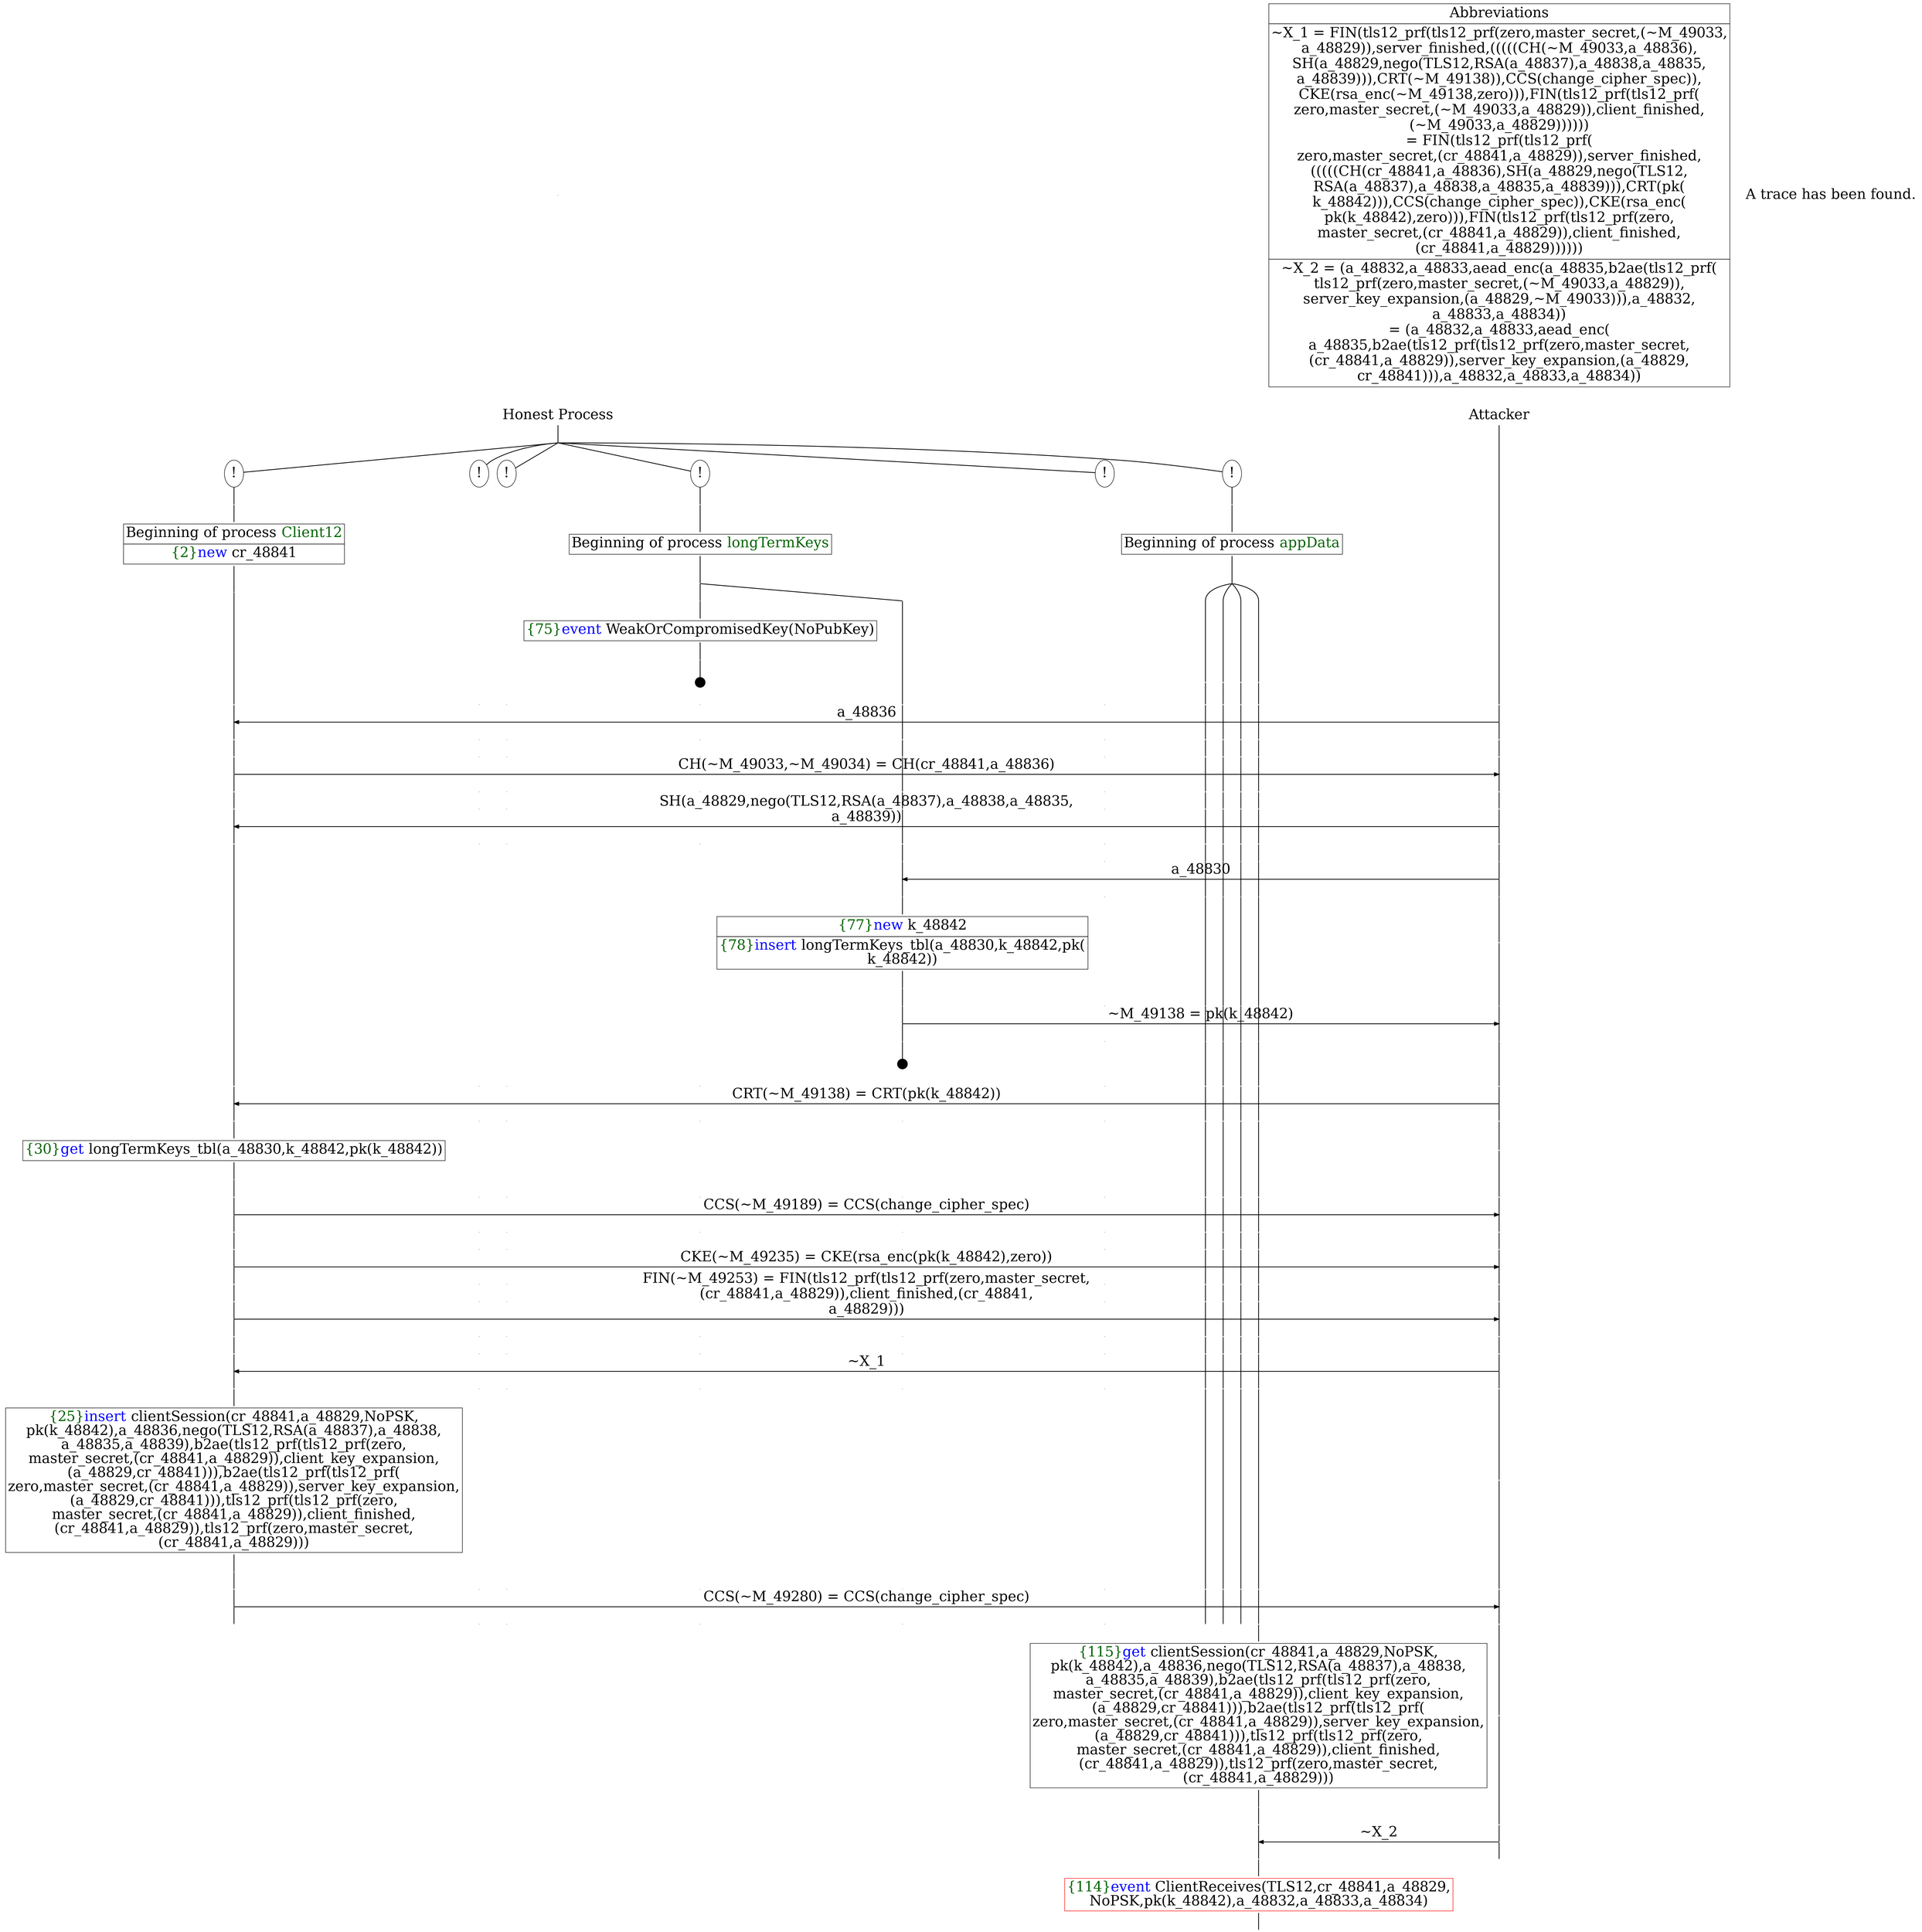 digraph {
graph [ordering = out]
edge [arrowhead = none, penwidth = 1.6, fontsize = 30]
node [shape = point, width = 0, height = 0, fontsize = 30]
Trace<br/>
[label = <A trace has been found.<br/>
>, shape = plaintext]
P0__0 [label = "Honest Process", shape = plaintext]
P__0 [label = "Attacker", shape = plaintext]
Trace -> P0__0 [label = "", style = invisible, weight = 100]{rank = same; P0__0 P__0}
P0__0 -> P0__1 [label = <>, weight = 100]
/*RPar */
P0__1 -> P0_5__1 [label = <>]
P0__1 -> P0_4__1 [label = <>]
P0__1 -> P0_3__1 [label = <>]
P0__1 -> P0_2__1 [label = <>]
P0__1 -> P0_1__1 [label = <>]
P0__1 -> P0_0__1 [label = <>]
P0__1 [label = "", fixedsize = false, width = 0, height = 0, shape = none]
{rank = same; P0_0__1 P0_1__1 P0_2__1 P0_3__1 P0_4__1 P0_5__1}
P0_0__1 [label = "!", shape = ellipse]
P0_0_0__1 [label = "", fixedsize = false, width = 0, height = 0, shape = none]
P0_0__1 -> P0_0_0__1 [label = <>, weight = 100]
P0_0_0__1 -> P0_0_0__2 [label = <>, weight = 100]
P0_0_0__2 [shape = plaintext, label = <<TABLE BORDER="0" CELLBORDER="1" CELLSPACING="0" CELLPADDING="4"> <TR><TD>Beginning of process <FONT COLOR="darkgreen">appData</FONT></TD></TR></TABLE>>]
P0_0_0__2 -> P0_0_0__3 [label = <>, weight = 100]
/*RPar */
P0_0_0__3 -> P0_0_0_3__3 [label = <>]
P0_0_0__3 -> P0_0_0_2__3 [label = <>]
P0_0_0__3 -> P0_0_0_1__3 [label = <>]
P0_0_0__3 -> P0_0_0_0__3 [label = <>]
P0_0_0__3 [label = "", fixedsize = false, width = 0, height = 0, shape = none]
{rank = same; P0_0_0_0__3 P0_0_0_1__3 P0_0_0_2__3 P0_0_0_3__3}
P0_1__1 [label = "!", shape = ellipse]
P0_2__1 [label = "!", shape = ellipse]
P0_2_0__1 [label = "", fixedsize = false, width = 0, height = 0, shape = none]
P0_2__1 -> P0_2_0__1 [label = <>, weight = 100]
P0_2_0__1 -> P0_2_0__2 [label = <>, weight = 100]
P0_2_0__2 [shape = plaintext, label = <<TABLE BORDER="0" CELLBORDER="1" CELLSPACING="0" CELLPADDING="4"> <TR><TD>Beginning of process <FONT COLOR="darkgreen">longTermKeys</FONT></TD></TR></TABLE>>]
P0_2_0__2 -> P0_2_0__3 [label = <>, weight = 100]
/*RPar */
P0_2_0__3 -> P0_2_0_1__3 [label = <>]
P0_2_0__3 -> P0_2_0_0__3 [label = <>]
P0_2_0__3 [label = "", fixedsize = false, width = 0, height = 0, shape = none]
{rank = same; P0_2_0_0__3 P0_2_0_1__3}
P0_2_0_1__3 -> P0_2_0_1__4 [label = <>, weight = 100]
P0_2_0_1__4 [shape = plaintext, label = <<TABLE BORDER="0" CELLBORDER="1" CELLSPACING="0" CELLPADDING="4"> <TR><TD><FONT COLOR="darkgreen">{75}</FONT><FONT COLOR="blue">event</FONT> WeakOrCompromisedKey(NoPubKey)</TD></TR></TABLE>>]
P0_2_0_1__4 -> P0_2_0_1__5 [label = <>, weight = 100]
P0_2_0_1__6 [label = "", width = 0.3, height = 0.3]
P0_2_0_1__5 -> P0_2_0_1__6 [label = <>, weight = 100]
P0_3__1 [label = "!", shape = ellipse]
P0_4__1 [label = "!", shape = ellipse]
P0_5__1 [label = "!", shape = ellipse]
P0_5_0__1 [label = "", fixedsize = false, width = 0, height = 0, shape = none]
P0_5__1 -> P0_5_0__1 [label = <>, weight = 100]
P0_5_0__1 -> P0_5_0__2 [label = <>, weight = 100]
P0_5_0__2 [shape = plaintext, label = <<TABLE BORDER="0" CELLBORDER="1" CELLSPACING="0" CELLPADDING="4"> <TR><TD>Beginning of process <FONT COLOR="darkgreen">Client12</FONT></TD></TR><TR><TD><FONT COLOR="darkgreen">{2}</FONT><FONT COLOR="blue">new </FONT>cr_48841</TD></TR></TABLE>>]
P0_5_0__2 -> P0_5_0__3 [label = <>, weight = 100]
P0_5_0__3 -> P0_5_0__4 [label = <>, weight = 100]
P0_4__2 [label = "", style = invisible]
P0_4__1 -> P0_4__2 [label = <>, weight = 100, style = invisible]
P0_3__2 [label = "", style = invisible]
P0_3__1 -> P0_3__2 [label = <>, weight = 100, style = invisible]
P0_2_0_1__7 [label = "", style = invisible]
P0_2_0_1__6 -> P0_2_0_1__7 [label = <>, weight = 100, style = invisible]
P0_2_0_0__3 -> P0_2_0_0__4 [label = <>, weight = 100]
P0_1__2 [label = "", style = invisible]
P0_1__1 -> P0_1__2 [label = <>, weight = 100, style = invisible]
P0_0_0_3__3 -> P0_0_0_3__4 [label = <>, weight = 100]
P0_0_0_2__3 -> P0_0_0_2__4 [label = <>, weight = 100]
P0_0_0_1__3 -> P0_0_0_1__4 [label = <>, weight = 100]
P0_0_0_0__3 -> P0_0_0_0__4 [label = <>, weight = 100]
P__0 -> P__1 [label = <>, weight = 100]
{rank = same; P__1 P0_0_0_0__4 P0_0_0_1__4 P0_0_0_2__4 P0_0_0_3__4 P0_1__2 P0_2_0_0__4 P0_2_0_1__7 P0_3__2 P0_4__2 P0_5_0__4}
P0_5_0__4 -> P0_5_0__5 [label = <>, weight = 100]
P__1 -> P__2 [label = <>, weight = 100]
{rank = same; P__2 P0_5_0__5}
P0_5_0__5 -> P__2 [label = <a_48836>, dir = back, arrowhead = normal]
P0_5_0__5 -> P0_5_0__6 [label = <>, weight = 100]
P0_4__3 [label = "", style = invisible]
P0_4__2 -> P0_4__3 [label = <>, weight = 100, style = invisible]
P0_3__3 [label = "", style = invisible]
P0_3__2 -> P0_3__3 [label = <>, weight = 100, style = invisible]
P0_2_0_1__8 [label = "", style = invisible]
P0_2_0_1__7 -> P0_2_0_1__8 [label = <>, weight = 100, style = invisible]
P0_2_0_0__4 -> P0_2_0_0__5 [label = <>, weight = 100]
P0_1__3 [label = "", style = invisible]
P0_1__2 -> P0_1__3 [label = <>, weight = 100, style = invisible]
P0_0_0_3__4 -> P0_0_0_3__5 [label = <>, weight = 100]
P0_0_0_2__4 -> P0_0_0_2__5 [label = <>, weight = 100]
P0_0_0_1__4 -> P0_0_0_1__5 [label = <>, weight = 100]
P0_0_0_0__4 -> P0_0_0_0__5 [label = <>, weight = 100]
P__2 -> P__3 [label = <>, weight = 100]
{rank = same; P__3 P0_0_0_0__5 P0_0_0_1__5 P0_0_0_2__5 P0_0_0_3__5 P0_1__3 P0_2_0_0__5 P0_2_0_1__8 P0_3__3 P0_4__3 P0_5_0__6}
P0_5_0__6 -> P0_5_0__7 [label = <>, weight = 100]
P0_4__4 [label = "", style = invisible]
P0_4__3 -> P0_4__4 [label = <>, weight = 100, style = invisible]
P0_3__4 [label = "", style = invisible]
P0_3__3 -> P0_3__4 [label = <>, weight = 100, style = invisible]
P0_2_0_1__9 [label = "", style = invisible]
P0_2_0_1__8 -> P0_2_0_1__9 [label = <>, weight = 100, style = invisible]
P0_2_0_0__5 -> P0_2_0_0__6 [label = <>, weight = 100]
P0_1__4 [label = "", style = invisible]
P0_1__3 -> P0_1__4 [label = <>, weight = 100, style = invisible]
P0_0_0_3__5 -> P0_0_0_3__6 [label = <>, weight = 100]
P0_0_0_2__5 -> P0_0_0_2__6 [label = <>, weight = 100]
P0_0_0_1__5 -> P0_0_0_1__6 [label = <>, weight = 100]
P0_0_0_0__5 -> P0_0_0_0__6 [label = <>, weight = 100]
P__3 -> P__4 [label = <>, weight = 100]
{rank = same; P__4 P0_0_0_0__6 P0_0_0_1__6 P0_0_0_2__6 P0_0_0_3__6 P0_1__4 P0_2_0_0__6 P0_2_0_1__9 P0_3__4 P0_4__4 P0_5_0__7}
P0_5_0__7 -> P0_5_0__8 [label = <>, weight = 100]
P__4 -> P__5 [label = <>, weight = 100]
{rank = same; P__5 P0_5_0__8}
P0_5_0__8 -> P__5 [label = <CH(~M_49033,~M_49034) = CH(cr_48841,a_48836)>, arrowhead = normal]
P0_5_0__8 -> P0_5_0__9 [label = <>, weight = 100]
P0_4__5 [label = "", style = invisible]
P0_4__4 -> P0_4__5 [label = <>, weight = 100, style = invisible]
P0_3__5 [label = "", style = invisible]
P0_3__4 -> P0_3__5 [label = <>, weight = 100, style = invisible]
P0_2_0_1__10 [label = "", style = invisible]
P0_2_0_1__9 -> P0_2_0_1__10 [label = <>, weight = 100, style = invisible]
P0_2_0_0__6 -> P0_2_0_0__7 [label = <>, weight = 100]
P0_1__5 [label = "", style = invisible]
P0_1__4 -> P0_1__5 [label = <>, weight = 100, style = invisible]
P0_0_0_3__6 -> P0_0_0_3__7 [label = <>, weight = 100]
P0_0_0_2__6 -> P0_0_0_2__7 [label = <>, weight = 100]
P0_0_0_1__6 -> P0_0_0_1__7 [label = <>, weight = 100]
P0_0_0_0__6 -> P0_0_0_0__7 [label = <>, weight = 100]
P__5 -> P__6 [label = <>, weight = 100]
{rank = same; P__6 P0_0_0_0__7 P0_0_0_1__7 P0_0_0_2__7 P0_0_0_3__7 P0_1__5 P0_2_0_0__7 P0_2_0_1__10 P0_3__5 P0_4__5 P0_5_0__9}
P0_5_0__9 -> P0_5_0__10 [label = <>, weight = 100]
P0_4__6 [label = "", style = invisible]
P0_4__5 -> P0_4__6 [label = <>, weight = 100, style = invisible]
P0_3__6 [label = "", style = invisible]
P0_3__5 -> P0_3__6 [label = <>, weight = 100, style = invisible]
P0_2_0_1__11 [label = "", style = invisible]
P0_2_0_1__10 -> P0_2_0_1__11 [label = <>, weight = 100, style = invisible]
P0_2_0_0__7 -> P0_2_0_0__8 [label = <>, weight = 100]
P0_1__6 [label = "", style = invisible]
P0_1__5 -> P0_1__6 [label = <>, weight = 100, style = invisible]
P0_0_0_3__7 -> P0_0_0_3__8 [label = <>, weight = 100]
P0_0_0_2__7 -> P0_0_0_2__8 [label = <>, weight = 100]
P0_0_0_1__7 -> P0_0_0_1__8 [label = <>, weight = 100]
P0_0_0_0__7 -> P0_0_0_0__8 [label = <>, weight = 100]
P__6 -> P__7 [label = <>, weight = 100]
{rank = same; P__7 P0_0_0_0__8 P0_0_0_1__8 P0_0_0_2__8 P0_0_0_3__8 P0_1__6 P0_2_0_0__8 P0_2_0_1__11 P0_3__6 P0_4__6 P0_5_0__10}
P0_5_0__10 -> P0_5_0__11 [label = <>, weight = 100]
P__7 -> P__8 [label = <>, weight = 100]
{rank = same; P__8 P0_5_0__11}
P0_5_0__11 -> P__8 [label = <SH(a_48829,nego(TLS12,RSA(a_48837),a_48838,a_48835,<br/>
a_48839))>, dir = back, arrowhead = normal]
P0_5_0__11 -> P0_5_0__12 [label = <>, weight = 100]
P0_4__7 [label = "", style = invisible]
P0_4__6 -> P0_4__7 [label = <>, weight = 100, style = invisible]
P0_3__7 [label = "", style = invisible]
P0_3__6 -> P0_3__7 [label = <>, weight = 100, style = invisible]
P0_2_0_1__12 [label = "", style = invisible]
P0_2_0_1__11 -> P0_2_0_1__12 [label = <>, weight = 100, style = invisible]
P0_2_0_0__8 -> P0_2_0_0__9 [label = <>, weight = 100]
P0_1__7 [label = "", style = invisible]
P0_1__6 -> P0_1__7 [label = <>, weight = 100, style = invisible]
P0_0_0_3__8 -> P0_0_0_3__9 [label = <>, weight = 100]
P0_0_0_2__8 -> P0_0_0_2__9 [label = <>, weight = 100]
P0_0_0_1__8 -> P0_0_0_1__9 [label = <>, weight = 100]
P0_0_0_0__8 -> P0_0_0_0__9 [label = <>, weight = 100]
P__8 -> P__9 [label = <>, weight = 100]
{rank = same; P__9 P0_0_0_0__9 P0_0_0_1__9 P0_0_0_2__9 P0_0_0_3__9 P0_1__7 P0_2_0_0__9 P0_2_0_1__12 P0_3__7 P0_4__7 P0_5_0__12}
P0_2_0_0__9 -> P0_2_0_0__10 [label = <>, weight = 100]
P0_1__8 [label = "", style = invisible]
P0_1__7 -> P0_1__8 [label = <>, weight = 100, style = invisible]
P0_0_0_3__9 -> P0_0_0_3__10 [label = <>, weight = 100]
P0_0_0_2__9 -> P0_0_0_2__10 [label = <>, weight = 100]
P0_0_0_1__9 -> P0_0_0_1__10 [label = <>, weight = 100]
P0_0_0_0__9 -> P0_0_0_0__10 [label = <>, weight = 100]
P__9 -> P__10 [label = <>, weight = 100]
{rank = same; P__10 P0_0_0_0__10 P0_0_0_1__10 P0_0_0_2__10 P0_0_0_3__10 P0_1__8 P0_2_0_0__10}
P0_2_0_0__10 -> P0_2_0_0__11 [label = <>, weight = 100]
P__10 -> P__11 [label = <>, weight = 100]
{rank = same; P__11 P0_2_0_0__11}
P0_2_0_0__11 -> P__11 [label = <a_48830>, dir = back, arrowhead = normal]
P0_2_0_0__11 -> P0_2_0_0__12 [label = <>, weight = 100]
P0_1__9 [label = "", style = invisible]
P0_1__8 -> P0_1__9 [label = <>, weight = 100, style = invisible]
P0_0_0_3__10 -> P0_0_0_3__11 [label = <>, weight = 100]
P0_0_0_2__10 -> P0_0_0_2__11 [label = <>, weight = 100]
P0_0_0_1__10 -> P0_0_0_1__11 [label = <>, weight = 100]
P0_0_0_0__10 -> P0_0_0_0__11 [label = <>, weight = 100]
P__11 -> P__12 [label = <>, weight = 100]
{rank = same; P__12 P0_0_0_0__11 P0_0_0_1__11 P0_0_0_2__11 P0_0_0_3__11 P0_1__9 P0_2_0_0__12}
P0_2_0_0__12 -> P0_2_0_0__13 [label = <>, weight = 100]
P0_2_0_0__13 [shape = plaintext, label = <<TABLE BORDER="0" CELLBORDER="1" CELLSPACING="0" CELLPADDING="4"> <TR><TD><FONT COLOR="darkgreen">{77}</FONT><FONT COLOR="blue">new </FONT>k_48842</TD></TR><TR><TD><FONT COLOR="darkgreen">{78}</FONT><FONT COLOR="blue">insert </FONT>longTermKeys_tbl(a_48830,k_48842,pk(<br/>
k_48842))</TD></TR></TABLE>>]
P0_2_0_0__13 -> P0_2_0_0__14 [label = <>, weight = 100]
P__12 -> P__13 [label = <>, weight = 100]
{rank = same; P__13 P0_2_0_0__13}
P0_2_0_0__14 -> P0_2_0_0__15 [label = <>, weight = 100]
P0_1__10 [label = "", style = invisible]
P0_1__9 -> P0_1__10 [label = <>, weight = 100, style = invisible]
P0_0_0_3__11 -> P0_0_0_3__12 [label = <>, weight = 100]
P0_0_0_2__11 -> P0_0_0_2__12 [label = <>, weight = 100]
P0_0_0_1__11 -> P0_0_0_1__12 [label = <>, weight = 100]
P0_0_0_0__11 -> P0_0_0_0__12 [label = <>, weight = 100]
P__13 -> P__14 [label = <>, weight = 100]
{rank = same; P__14 P0_0_0_0__12 P0_0_0_1__12 P0_0_0_2__12 P0_0_0_3__12 P0_1__10 P0_2_0_0__15}
P0_2_0_0__15 -> P0_2_0_0__16 [label = <>, weight = 100]
P__14 -> P__15 [label = <>, weight = 100]
{rank = same; P__15 P0_2_0_0__16}
P0_2_0_0__16 -> P__15 [label = <~M_49138 = pk(k_48842)>, arrowhead = normal]
P0_2_0_0__16 -> P0_2_0_0__17 [label = <>, weight = 100]
P0_1__11 [label = "", style = invisible]
P0_1__10 -> P0_1__11 [label = <>, weight = 100, style = invisible]
P0_0_0_3__12 -> P0_0_0_3__13 [label = <>, weight = 100]
P0_0_0_2__12 -> P0_0_0_2__13 [label = <>, weight = 100]
P0_0_0_1__12 -> P0_0_0_1__13 [label = <>, weight = 100]
P0_0_0_0__12 -> P0_0_0_0__13 [label = <>, weight = 100]
P__15 -> P__16 [label = <>, weight = 100]
{rank = same; P__16 P0_0_0_0__13 P0_0_0_1__13 P0_0_0_2__13 P0_0_0_3__13 P0_1__11 P0_2_0_0__17}
P0_2_0_0__18 [label = "", width = 0.3, height = 0.3]
P0_2_0_0__17 -> P0_2_0_0__18 [label = <>, weight = 100]
P0_5_0__12 -> P0_5_0__13 [label = <>, weight = 100]
P0_4__8 [label = "", style = invisible]
P0_4__7 -> P0_4__8 [label = <>, weight = 100, style = invisible]
P0_3__8 [label = "", style = invisible]
P0_3__7 -> P0_3__8 [label = <>, weight = 100, style = invisible]
P0_2_0_1__13 [label = "", style = invisible]
P0_2_0_1__12 -> P0_2_0_1__13 [label = <>, weight = 100, style = invisible]
P0_2_0_0__19 [label = "", style = invisible]
P0_2_0_0__18 -> P0_2_0_0__19 [label = <>, weight = 100, style = invisible]
P0_1__12 [label = "", style = invisible]
P0_1__11 -> P0_1__12 [label = <>, weight = 100, style = invisible]
P0_0_0_3__13 -> P0_0_0_3__14 [label = <>, weight = 100]
P0_0_0_2__13 -> P0_0_0_2__14 [label = <>, weight = 100]
P0_0_0_1__13 -> P0_0_0_1__14 [label = <>, weight = 100]
P0_0_0_0__13 -> P0_0_0_0__14 [label = <>, weight = 100]
P__16 -> P__17 [label = <>, weight = 100]
{rank = same; P__17 P0_0_0_0__14 P0_0_0_1__14 P0_0_0_2__14 P0_0_0_3__14 P0_1__12 P0_2_0_0__19 P0_2_0_1__13 P0_3__8 P0_4__8 P0_5_0__13}
P0_5_0__13 -> P0_5_0__14 [label = <>, weight = 100]
P__17 -> P__18 [label = <>, weight = 100]
{rank = same; P__18 P0_5_0__14}
P0_5_0__14 -> P__18 [label = <CRT(~M_49138) = CRT(pk(k_48842))>, dir = back, arrowhead = normal]
P0_5_0__14 -> P0_5_0__15 [label = <>, weight = 100]
P0_4__9 [label = "", style = invisible]
P0_4__8 -> P0_4__9 [label = <>, weight = 100, style = invisible]
P0_3__9 [label = "", style = invisible]
P0_3__8 -> P0_3__9 [label = <>, weight = 100, style = invisible]
P0_2_0_1__14 [label = "", style = invisible]
P0_2_0_1__13 -> P0_2_0_1__14 [label = <>, weight = 100, style = invisible]
P0_2_0_0__20 [label = "", style = invisible]
P0_2_0_0__19 -> P0_2_0_0__20 [label = <>, weight = 100, style = invisible]
P0_1__13 [label = "", style = invisible]
P0_1__12 -> P0_1__13 [label = <>, weight = 100, style = invisible]
P0_0_0_3__14 -> P0_0_0_3__15 [label = <>, weight = 100]
P0_0_0_2__14 -> P0_0_0_2__15 [label = <>, weight = 100]
P0_0_0_1__14 -> P0_0_0_1__15 [label = <>, weight = 100]
P0_0_0_0__14 -> P0_0_0_0__15 [label = <>, weight = 100]
P__18 -> P__19 [label = <>, weight = 100]
{rank = same; P__19 P0_0_0_0__15 P0_0_0_1__15 P0_0_0_2__15 P0_0_0_3__15 P0_1__13 P0_2_0_0__20 P0_2_0_1__14 P0_3__9 P0_4__9 P0_5_0__15}
P0_5_0__15 -> P0_5_0__16 [label = <>, weight = 100]
P0_5_0__16 [shape = plaintext, label = <<TABLE BORDER="0" CELLBORDER="1" CELLSPACING="0" CELLPADDING="4"> <TR><TD><FONT COLOR="darkgreen">{30}</FONT><FONT COLOR="blue">get </FONT>longTermKeys_tbl(a_48830,k_48842,pk(k_48842))<br/>
</TD></TR></TABLE>>]
P0_5_0__16 -> P0_5_0__17 [label = <>, weight = 100]
P__19 -> P__20 [label = <>, weight = 100]
{rank = same; P__20 P0_5_0__16}
P0_5_0__17 -> P0_5_0__18 [label = <>, weight = 100]
P0_4__10 [label = "", style = invisible]
P0_4__9 -> P0_4__10 [label = <>, weight = 100, style = invisible]
P0_3__10 [label = "", style = invisible]
P0_3__9 -> P0_3__10 [label = <>, weight = 100, style = invisible]
P0_2_0_1__15 [label = "", style = invisible]
P0_2_0_1__14 -> P0_2_0_1__15 [label = <>, weight = 100, style = invisible]
P0_2_0_0__21 [label = "", style = invisible]
P0_2_0_0__20 -> P0_2_0_0__21 [label = <>, weight = 100, style = invisible]
P0_1__14 [label = "", style = invisible]
P0_1__13 -> P0_1__14 [label = <>, weight = 100, style = invisible]
P0_0_0_3__15 -> P0_0_0_3__16 [label = <>, weight = 100]
P0_0_0_2__15 -> P0_0_0_2__16 [label = <>, weight = 100]
P0_0_0_1__15 -> P0_0_0_1__16 [label = <>, weight = 100]
P0_0_0_0__15 -> P0_0_0_0__16 [label = <>, weight = 100]
P__20 -> P__21 [label = <>, weight = 100]
{rank = same; P__21 P0_0_0_0__16 P0_0_0_1__16 P0_0_0_2__16 P0_0_0_3__16 P0_1__14 P0_2_0_0__21 P0_2_0_1__15 P0_3__10 P0_4__10 P0_5_0__18}
P0_5_0__18 -> P0_5_0__19 [label = <>, weight = 100]
P__21 -> P__22 [label = <>, weight = 100]
{rank = same; P__22 P0_5_0__19}
P0_5_0__19 -> P__22 [label = <CCS(~M_49189) = CCS(change_cipher_spec)>, arrowhead = normal]
P0_5_0__19 -> P0_5_0__20 [label = <>, weight = 100]
P0_4__11 [label = "", style = invisible]
P0_4__10 -> P0_4__11 [label = <>, weight = 100, style = invisible]
P0_3__11 [label = "", style = invisible]
P0_3__10 -> P0_3__11 [label = <>, weight = 100, style = invisible]
P0_2_0_1__16 [label = "", style = invisible]
P0_2_0_1__15 -> P0_2_0_1__16 [label = <>, weight = 100, style = invisible]
P0_2_0_0__22 [label = "", style = invisible]
P0_2_0_0__21 -> P0_2_0_0__22 [label = <>, weight = 100, style = invisible]
P0_1__15 [label = "", style = invisible]
P0_1__14 -> P0_1__15 [label = <>, weight = 100, style = invisible]
P0_0_0_3__16 -> P0_0_0_3__17 [label = <>, weight = 100]
P0_0_0_2__16 -> P0_0_0_2__17 [label = <>, weight = 100]
P0_0_0_1__16 -> P0_0_0_1__17 [label = <>, weight = 100]
P0_0_0_0__16 -> P0_0_0_0__17 [label = <>, weight = 100]
P__22 -> P__23 [label = <>, weight = 100]
{rank = same; P__23 P0_0_0_0__17 P0_0_0_1__17 P0_0_0_2__17 P0_0_0_3__17 P0_1__15 P0_2_0_0__22 P0_2_0_1__16 P0_3__11 P0_4__11 P0_5_0__20}
P0_5_0__20 -> P0_5_0__21 [label = <>, weight = 100]
P0_4__12 [label = "", style = invisible]
P0_4__11 -> P0_4__12 [label = <>, weight = 100, style = invisible]
P0_3__12 [label = "", style = invisible]
P0_3__11 -> P0_3__12 [label = <>, weight = 100, style = invisible]
P0_2_0_1__17 [label = "", style = invisible]
P0_2_0_1__16 -> P0_2_0_1__17 [label = <>, weight = 100, style = invisible]
P0_2_0_0__23 [label = "", style = invisible]
P0_2_0_0__22 -> P0_2_0_0__23 [label = <>, weight = 100, style = invisible]
P0_1__16 [label = "", style = invisible]
P0_1__15 -> P0_1__16 [label = <>, weight = 100, style = invisible]
P0_0_0_3__17 -> P0_0_0_3__18 [label = <>, weight = 100]
P0_0_0_2__17 -> P0_0_0_2__18 [label = <>, weight = 100]
P0_0_0_1__17 -> P0_0_0_1__18 [label = <>, weight = 100]
P0_0_0_0__17 -> P0_0_0_0__18 [label = <>, weight = 100]
P__23 -> P__24 [label = <>, weight = 100]
{rank = same; P__24 P0_0_0_0__18 P0_0_0_1__18 P0_0_0_2__18 P0_0_0_3__18 P0_1__16 P0_2_0_0__23 P0_2_0_1__17 P0_3__12 P0_4__12 P0_5_0__21}
P0_5_0__21 -> P0_5_0__22 [label = <>, weight = 100]
P__24 -> P__25 [label = <>, weight = 100]
{rank = same; P__25 P0_5_0__22}
P0_5_0__22 -> P__25 [label = <CKE(~M_49235) = CKE(rsa_enc(pk(k_48842),zero))>, arrowhead = normal]
P0_5_0__22 -> P0_5_0__23 [label = <>, weight = 100]
P0_4__13 [label = "", style = invisible]
P0_4__12 -> P0_4__13 [label = <>, weight = 100, style = invisible]
P0_3__13 [label = "", style = invisible]
P0_3__12 -> P0_3__13 [label = <>, weight = 100, style = invisible]
P0_2_0_1__18 [label = "", style = invisible]
P0_2_0_1__17 -> P0_2_0_1__18 [label = <>, weight = 100, style = invisible]
P0_2_0_0__24 [label = "", style = invisible]
P0_2_0_0__23 -> P0_2_0_0__24 [label = <>, weight = 100, style = invisible]
P0_1__17 [label = "", style = invisible]
P0_1__16 -> P0_1__17 [label = <>, weight = 100, style = invisible]
P0_0_0_3__18 -> P0_0_0_3__19 [label = <>, weight = 100]
P0_0_0_2__18 -> P0_0_0_2__19 [label = <>, weight = 100]
P0_0_0_1__18 -> P0_0_0_1__19 [label = <>, weight = 100]
P0_0_0_0__18 -> P0_0_0_0__19 [label = <>, weight = 100]
P__25 -> P__26 [label = <>, weight = 100]
{rank = same; P__26 P0_0_0_0__19 P0_0_0_1__19 P0_0_0_2__19 P0_0_0_3__19 P0_1__17 P0_2_0_0__24 P0_2_0_1__18 P0_3__13 P0_4__13 P0_5_0__23}
P0_5_0__23 -> P0_5_0__24 [label = <>, weight = 100]
P0_4__14 [label = "", style = invisible]
P0_4__13 -> P0_4__14 [label = <>, weight = 100, style = invisible]
P0_3__14 [label = "", style = invisible]
P0_3__13 -> P0_3__14 [label = <>, weight = 100, style = invisible]
P0_2_0_1__19 [label = "", style = invisible]
P0_2_0_1__18 -> P0_2_0_1__19 [label = <>, weight = 100, style = invisible]
P0_2_0_0__25 [label = "", style = invisible]
P0_2_0_0__24 -> P0_2_0_0__25 [label = <>, weight = 100, style = invisible]
P0_1__18 [label = "", style = invisible]
P0_1__17 -> P0_1__18 [label = <>, weight = 100, style = invisible]
P0_0_0_3__19 -> P0_0_0_3__20 [label = <>, weight = 100]
P0_0_0_2__19 -> P0_0_0_2__20 [label = <>, weight = 100]
P0_0_0_1__19 -> P0_0_0_1__20 [label = <>, weight = 100]
P0_0_0_0__19 -> P0_0_0_0__20 [label = <>, weight = 100]
P__26 -> P__27 [label = <>, weight = 100]
{rank = same; P__27 P0_0_0_0__20 P0_0_0_1__20 P0_0_0_2__20 P0_0_0_3__20 P0_1__18 P0_2_0_0__25 P0_2_0_1__19 P0_3__14 P0_4__14 P0_5_0__24}
P0_5_0__24 -> P0_5_0__25 [label = <>, weight = 100]
P__27 -> P__28 [label = <>, weight = 100]
{rank = same; P__28 P0_5_0__25}
P0_5_0__25 -> P__28 [label = <FIN(~M_49253) = FIN(tls12_prf(tls12_prf(zero,master_secret,<br/>
(cr_48841,a_48829)),client_finished,(cr_48841,<br/>
a_48829)))>, arrowhead = normal]
P0_5_0__25 -> P0_5_0__26 [label = <>, weight = 100]
P0_4__15 [label = "", style = invisible]
P0_4__14 -> P0_4__15 [label = <>, weight = 100, style = invisible]
P0_3__15 [label = "", style = invisible]
P0_3__14 -> P0_3__15 [label = <>, weight = 100, style = invisible]
P0_2_0_1__20 [label = "", style = invisible]
P0_2_0_1__19 -> P0_2_0_1__20 [label = <>, weight = 100, style = invisible]
P0_2_0_0__26 [label = "", style = invisible]
P0_2_0_0__25 -> P0_2_0_0__26 [label = <>, weight = 100, style = invisible]
P0_1__19 [label = "", style = invisible]
P0_1__18 -> P0_1__19 [label = <>, weight = 100, style = invisible]
P0_0_0_3__20 -> P0_0_0_3__21 [label = <>, weight = 100]
P0_0_0_2__20 -> P0_0_0_2__21 [label = <>, weight = 100]
P0_0_0_1__20 -> P0_0_0_1__21 [label = <>, weight = 100]
P0_0_0_0__20 -> P0_0_0_0__21 [label = <>, weight = 100]
P__28 -> P__29 [label = <>, weight = 100]
{rank = same; P__29 P0_0_0_0__21 P0_0_0_1__21 P0_0_0_2__21 P0_0_0_3__21 P0_1__19 P0_2_0_0__26 P0_2_0_1__20 P0_3__15 P0_4__15 P0_5_0__26}
P0_5_0__26 -> P0_5_0__27 [label = <>, weight = 100]
P0_4__16 [label = "", style = invisible]
P0_4__15 -> P0_4__16 [label = <>, weight = 100, style = invisible]
P0_3__16 [label = "", style = invisible]
P0_3__15 -> P0_3__16 [label = <>, weight = 100, style = invisible]
P0_2_0_1__21 [label = "", style = invisible]
P0_2_0_1__20 -> P0_2_0_1__21 [label = <>, weight = 100, style = invisible]
P0_2_0_0__27 [label = "", style = invisible]
P0_2_0_0__26 -> P0_2_0_0__27 [label = <>, weight = 100, style = invisible]
P0_1__20 [label = "", style = invisible]
P0_1__19 -> P0_1__20 [label = <>, weight = 100, style = invisible]
P0_0_0_3__21 -> P0_0_0_3__22 [label = <>, weight = 100]
P0_0_0_2__21 -> P0_0_0_2__22 [label = <>, weight = 100]
P0_0_0_1__21 -> P0_0_0_1__22 [label = <>, weight = 100]
P0_0_0_0__21 -> P0_0_0_0__22 [label = <>, weight = 100]
P__29 -> P__30 [label = <>, weight = 100]
{rank = same; P__30 P0_0_0_0__22 P0_0_0_1__22 P0_0_0_2__22 P0_0_0_3__22 P0_1__20 P0_2_0_0__27 P0_2_0_1__21 P0_3__16 P0_4__16 P0_5_0__27}
P0_5_0__27 -> P0_5_0__28 [label = <>, weight = 100]
P__30 -> P__31 [label = <>, weight = 100]
{rank = same; P__31 P0_5_0__28}
P0_5_0__28 -> P__31 [label = <~X_1>, dir = back, arrowhead = normal]
P0_5_0__28 -> P0_5_0__29 [label = <>, weight = 100]
P0_4__17 [label = "", style = invisible]
P0_4__16 -> P0_4__17 [label = <>, weight = 100, style = invisible]
P0_3__17 [label = "", style = invisible]
P0_3__16 -> P0_3__17 [label = <>, weight = 100, style = invisible]
P0_2_0_1__22 [label = "", style = invisible]
P0_2_0_1__21 -> P0_2_0_1__22 [label = <>, weight = 100, style = invisible]
P0_2_0_0__28 [label = "", style = invisible]
P0_2_0_0__27 -> P0_2_0_0__28 [label = <>, weight = 100, style = invisible]
P0_1__21 [label = "", style = invisible]
P0_1__20 -> P0_1__21 [label = <>, weight = 100, style = invisible]
P0_0_0_3__22 -> P0_0_0_3__23 [label = <>, weight = 100]
P0_0_0_2__22 -> P0_0_0_2__23 [label = <>, weight = 100]
P0_0_0_1__22 -> P0_0_0_1__23 [label = <>, weight = 100]
P0_0_0_0__22 -> P0_0_0_0__23 [label = <>, weight = 100]
P__31 -> P__32 [label = <>, weight = 100]
{rank = same; P__32 P0_0_0_0__23 P0_0_0_1__23 P0_0_0_2__23 P0_0_0_3__23 P0_1__21 P0_2_0_0__28 P0_2_0_1__22 P0_3__17 P0_4__17 P0_5_0__29}
P0_5_0__29 -> P0_5_0__30 [label = <>, weight = 100]
P0_5_0__30 [shape = plaintext, label = <<TABLE BORDER="0" CELLBORDER="1" CELLSPACING="0" CELLPADDING="4"> <TR><TD><FONT COLOR="darkgreen">{25}</FONT><FONT COLOR="blue">insert </FONT>clientSession(cr_48841,a_48829,NoPSK,<br/>
pk(k_48842),a_48836,nego(TLS12,RSA(a_48837),a_48838,<br/>
a_48835,a_48839),b2ae(tls12_prf(tls12_prf(zero,<br/>
master_secret,(cr_48841,a_48829)),client_key_expansion,<br/>
(a_48829,cr_48841))),b2ae(tls12_prf(tls12_prf(<br/>
zero,master_secret,(cr_48841,a_48829)),server_key_expansion,<br/>
(a_48829,cr_48841))),tls12_prf(tls12_prf(zero,<br/>
master_secret,(cr_48841,a_48829)),client_finished,<br/>
(cr_48841,a_48829)),tls12_prf(zero,master_secret,<br/>
(cr_48841,a_48829)))</TD></TR></TABLE>>]
P0_5_0__30 -> P0_5_0__31 [label = <>, weight = 100]
P__32 -> P__33 [label = <>, weight = 100]
{rank = same; P__33 P0_5_0__30}
P0_5_0__31 -> P0_5_0__32 [label = <>, weight = 100]
P0_4__18 [label = "", style = invisible]
P0_4__17 -> P0_4__18 [label = <>, weight = 100, style = invisible]
P0_3__18 [label = "", style = invisible]
P0_3__17 -> P0_3__18 [label = <>, weight = 100, style = invisible]
P0_2_0_1__23 [label = "", style = invisible]
P0_2_0_1__22 -> P0_2_0_1__23 [label = <>, weight = 100, style = invisible]
P0_2_0_0__29 [label = "", style = invisible]
P0_2_0_0__28 -> P0_2_0_0__29 [label = <>, weight = 100, style = invisible]
P0_1__22 [label = "", style = invisible]
P0_1__21 -> P0_1__22 [label = <>, weight = 100, style = invisible]
P0_0_0_3__23 -> P0_0_0_3__24 [label = <>, weight = 100]
P0_0_0_2__23 -> P0_0_0_2__24 [label = <>, weight = 100]
P0_0_0_1__23 -> P0_0_0_1__24 [label = <>, weight = 100]
P0_0_0_0__23 -> P0_0_0_0__24 [label = <>, weight = 100]
P__33 -> P__34 [label = <>, weight = 100]
{rank = same; P__34 P0_0_0_0__24 P0_0_0_1__24 P0_0_0_2__24 P0_0_0_3__24 P0_1__22 P0_2_0_0__29 P0_2_0_1__23 P0_3__18 P0_4__18 P0_5_0__32}
P0_5_0__32 -> P0_5_0__33 [label = <>, weight = 100]
P__34 -> P__35 [label = <>, weight = 100]
{rank = same; P__35 P0_5_0__33}
P0_5_0__33 -> P__35 [label = <CCS(~M_49280) = CCS(change_cipher_spec)>, arrowhead = normal]
P0_5_0__33 -> P0_5_0__34 [label = <>, weight = 100]
P0_4__19 [label = "", style = invisible]
P0_4__18 -> P0_4__19 [label = <>, weight = 100, style = invisible]
P0_3__19 [label = "", style = invisible]
P0_3__18 -> P0_3__19 [label = <>, weight = 100, style = invisible]
P0_2_0_1__24 [label = "", style = invisible]
P0_2_0_1__23 -> P0_2_0_1__24 [label = <>, weight = 100, style = invisible]
P0_2_0_0__30 [label = "", style = invisible]
P0_2_0_0__29 -> P0_2_0_0__30 [label = <>, weight = 100, style = invisible]
P0_1__23 [label = "", style = invisible]
P0_1__22 -> P0_1__23 [label = <>, weight = 100, style = invisible]
P0_0_0_3__24 -> P0_0_0_3__25 [label = <>, weight = 100]
P0_0_0_2__24 -> P0_0_0_2__25 [label = <>, weight = 100]
P0_0_0_1__24 -> P0_0_0_1__25 [label = <>, weight = 100]
P0_0_0_0__24 -> P0_0_0_0__25 [label = <>, weight = 100]
P__35 -> P__36 [label = <>, weight = 100]
{rank = same; P__36 P0_0_0_0__25 P0_0_0_1__25 P0_0_0_2__25 P0_0_0_3__25 P0_1__23 P0_2_0_0__30 P0_2_0_1__24 P0_3__19 P0_4__19 P0_5_0__34}
P0_0_0_0__25 -> P0_0_0_0__26 [label = <>, weight = 100]
P0_0_0_0__26 [shape = plaintext, label = <<TABLE BORDER="0" CELLBORDER="1" CELLSPACING="0" CELLPADDING="4"> <TR><TD><FONT COLOR="darkgreen">{115}</FONT><FONT COLOR="blue">get </FONT>clientSession(cr_48841,a_48829,NoPSK,<br/>
pk(k_48842),a_48836,nego(TLS12,RSA(a_48837),a_48838,<br/>
a_48835,a_48839),b2ae(tls12_prf(tls12_prf(zero,<br/>
master_secret,(cr_48841,a_48829)),client_key_expansion,<br/>
(a_48829,cr_48841))),b2ae(tls12_prf(tls12_prf(<br/>
zero,master_secret,(cr_48841,a_48829)),server_key_expansion,<br/>
(a_48829,cr_48841))),tls12_prf(tls12_prf(zero,<br/>
master_secret,(cr_48841,a_48829)),client_finished,<br/>
(cr_48841,a_48829)),tls12_prf(zero,master_secret,<br/>
(cr_48841,a_48829)))</TD></TR></TABLE>>]
P0_0_0_0__26 -> P0_0_0_0__27 [label = <>, weight = 100]
P__36 -> P__37 [label = <>, weight = 100]
{rank = same; P__37 P0_0_0_0__26}
P0_0_0_0__27 -> P0_0_0_0__28 [label = <>, weight = 100]
P__37 -> P__38 [label = <>, weight = 100]
{rank = same; P__38 P0_0_0_0__28}
P0_0_0_0__28 -> P0_0_0_0__29 [label = <>, weight = 100]
P__38 -> P__39 [label = <>, weight = 100]
{rank = same; P__39 P0_0_0_0__29}
P0_0_0_0__29 -> P__39 [label = <~X_2>, dir = back, arrowhead = normal]
P0_0_0_0__29 -> P0_0_0_0__30 [label = <>, weight = 100]
P__39 -> P__40 [label = <>, weight = 100]
{rank = same; P__40 P0_0_0_0__30}
P0_0_0_0__30 -> P0_0_0_0__31 [label = <>, weight = 100]
P0_0_0_0__31 [color = red, shape = plaintext, label = <<TABLE BORDER="0" CELLBORDER="1" CELLSPACING="0" CELLPADDING="4"> <TR><TD><FONT COLOR="darkgreen">{114}</FONT><FONT COLOR="blue">event</FONT> ClientReceives(TLS12,cr_48841,a_48829,<br/>
NoPSK,pk(k_48842),a_48832,a_48833,a_48834)</TD></TR></TABLE>>]
P0_0_0_0__31 -> P0_0_0_0__32 [label = <>, weight = 100]
Abbrev [shape = plaintext, label = <<TABLE BORDER="0" CELLBORDER="1" CELLSPACING="0" CELLPADDING="4"><TR> <TD> Abbreviations </TD></TR><TR><TD>~X_1 = FIN(tls12_prf(tls12_prf(zero,master_secret,(~M_49033,<br/>
a_48829)),server_finished,(((((CH(~M_49033,a_48836),<br/>
SH(a_48829,nego(TLS12,RSA(a_48837),a_48838,a_48835,<br/>
a_48839))),CRT(~M_49138)),CCS(change_cipher_spec)),<br/>
CKE(rsa_enc(~M_49138,zero))),FIN(tls12_prf(tls12_prf(<br/>
zero,master_secret,(~M_49033,a_48829)),client_finished,<br/>
(~M_49033,a_48829))))))<br/>
= FIN(tls12_prf(tls12_prf(<br/>
zero,master_secret,(cr_48841,a_48829)),server_finished,<br/>
(((((CH(cr_48841,a_48836),SH(a_48829,nego(TLS12,<br/>
RSA(a_48837),a_48838,a_48835,a_48839))),CRT(pk(<br/>
k_48842))),CCS(change_cipher_spec)),CKE(rsa_enc(<br/>
pk(k_48842),zero))),FIN(tls12_prf(tls12_prf(zero,<br/>
master_secret,(cr_48841,a_48829)),client_finished,<br/>
(cr_48841,a_48829))))))</TD></TR><TR><TD>~X_2 = (a_48832,a_48833,aead_enc(a_48835,b2ae(tls12_prf(<br/>
tls12_prf(zero,master_secret,(~M_49033,a_48829)),<br/>
server_key_expansion,(a_48829,~M_49033))),a_48832,<br/>
a_48833,a_48834))<br/>
= (a_48832,a_48833,aead_enc(<br/>
a_48835,b2ae(tls12_prf(tls12_prf(zero,master_secret,<br/>
(cr_48841,a_48829)),server_key_expansion,(a_48829,<br/>
cr_48841))),a_48832,a_48833,a_48834))</TD></TR></TABLE>>]Abbrev -> P__0 [style = invisible, weight =100]}